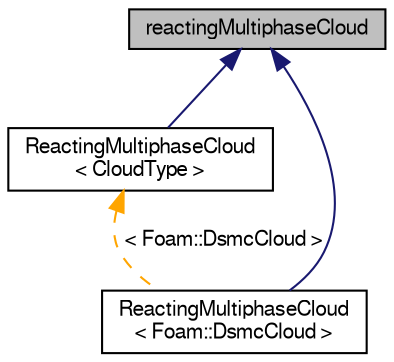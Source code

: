 digraph "reactingMultiphaseCloud"
{
  bgcolor="transparent";
  edge [fontname="FreeSans",fontsize="10",labelfontname="FreeSans",labelfontsize="10"];
  node [fontname="FreeSans",fontsize="10",shape=record];
  Node0 [label="reactingMultiphaseCloud",height=0.2,width=0.4,color="black", fillcolor="grey75", style="filled", fontcolor="black"];
  Node0 -> Node1 [dir="back",color="midnightblue",fontsize="10",style="solid",fontname="FreeSans"];
  Node1 [label="ReactingMultiphaseCloud\l\< CloudType \>",height=0.2,width=0.4,color="black",URL="$a23826.html",tooltip="Templated base class for multiphase reacting cloud. "];
  Node1 -> Node2 [dir="back",color="orange",fontsize="10",style="dashed",label=" \< Foam::DsmcCloud \>" ,fontname="FreeSans"];
  Node2 [label="ReactingMultiphaseCloud\l\< Foam::DsmcCloud \>",height=0.2,width=0.4,color="black",URL="$a23826.html"];
  Node0 -> Node2 [dir="back",color="midnightblue",fontsize="10",style="solid",fontname="FreeSans"];
}
